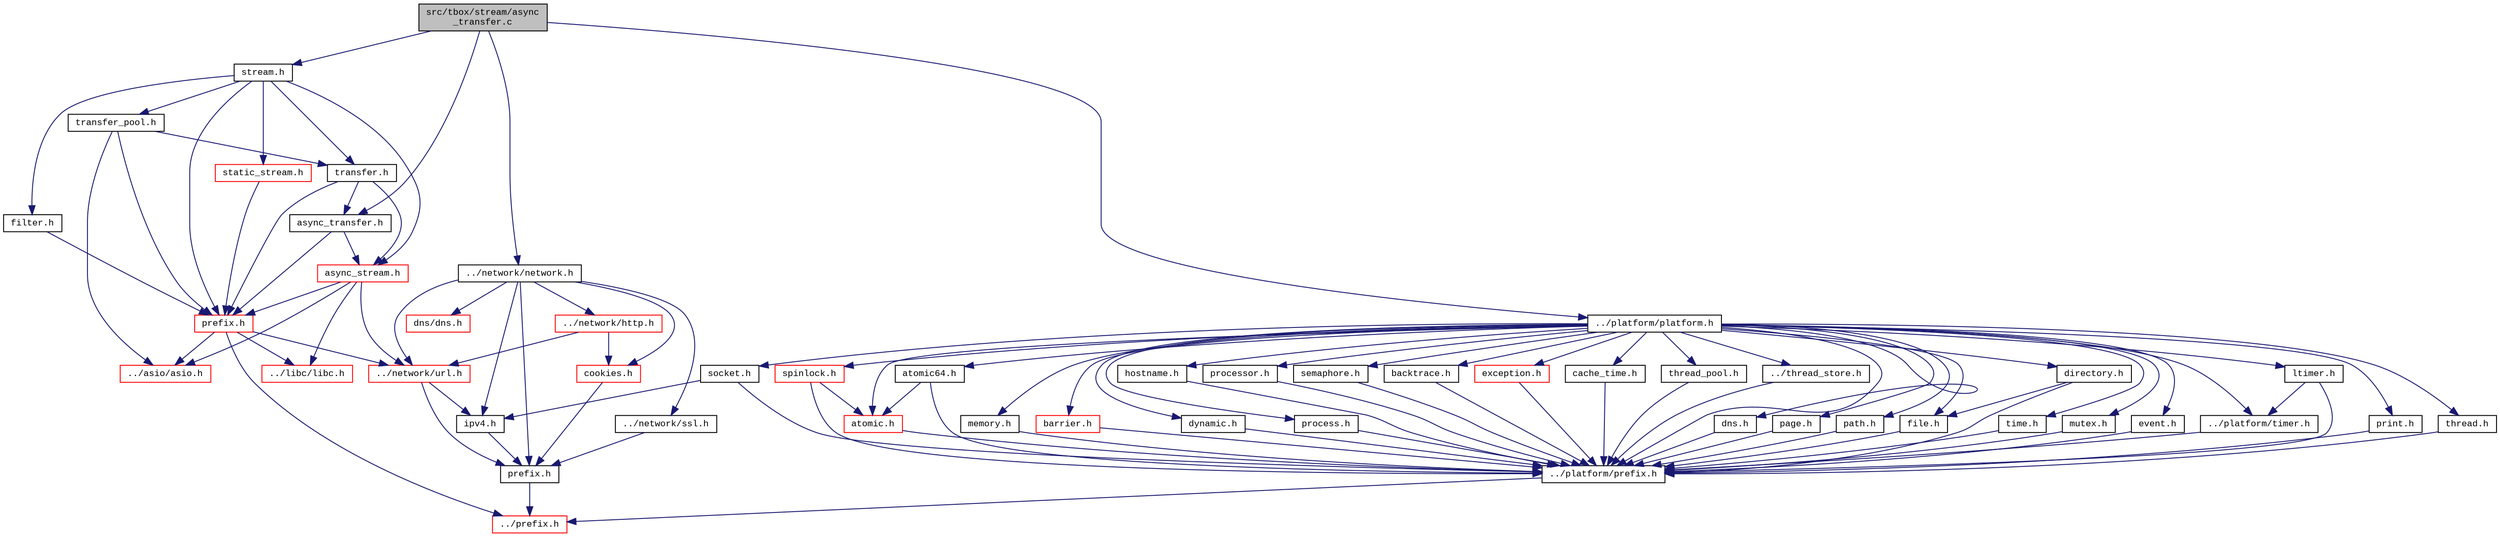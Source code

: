 digraph "src/tbox/stream/async_transfer.c"
{
  edge [fontname="CourierNew",fontsize="10",labelfontname="CourierNew",labelfontsize="10"];
  node [fontname="CourierNew",fontsize="10",shape=record];
  Node1 [label="src/tbox/stream/async\l_transfer.c",height=0.2,width=0.4,color="black", fillcolor="grey75", style="filled" fontcolor="black"];
  Node1 -> Node2 [color="midnightblue",fontsize="10",style="solid",fontname="CourierNew"];
  Node2 [label="stream.h",height=0.2,width=0.4,color="black", fillcolor="white", style="filled",URL="$d8/d95/stream_8h.html"];
  Node2 -> Node3 [color="midnightblue",fontsize="10",style="solid",fontname="CourierNew"];
  Node3 [label="prefix.h",height=0.2,width=0.4,color="red", fillcolor="white", style="filled",URL="$d2/dd0/stream_2prefix_8h_source.html"];
  Node3 -> Node4 [color="midnightblue",fontsize="10",style="solid",fontname="CourierNew"];
  Node4 [label="../prefix.h",height=0.2,width=0.4,color="red", fillcolor="white", style="filled",URL="$df/d5c/prefix_8h_source.html"];
  Node3 -> Node5 [color="midnightblue",fontsize="10",style="solid",fontname="CourierNew"];
  Node5 [label="../libc/libc.h",height=0.2,width=0.4,color="red", fillcolor="white", style="filled",URL="$db/dc8/libc_8h.html"];
  Node3 -> Node6 [color="midnightblue",fontsize="10",style="solid",fontname="CourierNew"];
  Node6 [label="../network/url.h",height=0.2,width=0.4,color="red", fillcolor="white", style="filled",URL="$d9/d0e/network_2url_8h_source.html"];
  Node6 -> Node7 [color="midnightblue",fontsize="10",style="solid",fontname="CourierNew"];
  Node7 [label="prefix.h",height=0.2,width=0.4,color="black", fillcolor="white", style="filled",URL="$d2/df3/network_2prefix_8h_source.html"];
  Node7 -> Node4 [color="midnightblue",fontsize="10",style="solid",fontname="CourierNew"];
  Node6 -> Node8 [color="midnightblue",fontsize="10",style="solid",fontname="CourierNew"];
  Node8 [label="ipv4.h",height=0.2,width=0.4,color="black", fillcolor="white", style="filled",URL="$d7/d19/ipv4_8h.html"];
  Node8 -> Node7 [color="midnightblue",fontsize="10",style="solid",fontname="CourierNew"];
  Node3 -> Node9 [color="midnightblue",fontsize="10",style="solid",fontname="CourierNew"];
  Node9 [label="../asio/asio.h",height=0.2,width=0.4,color="red", fillcolor="white", style="filled",URL="$d4/d68/asio_8h.html"];
  Node2 -> Node10 [color="midnightblue",fontsize="10",style="solid",fontname="CourierNew"];
  Node10 [label="async_stream.h",height=0.2,width=0.4,color="red", fillcolor="white", style="filled",URL="$d0/d4d/async__stream_8h.html"];
  Node10 -> Node3 [color="midnightblue",fontsize="10",style="solid",fontname="CourierNew"];
  Node10 -> Node9 [color="midnightblue",fontsize="10",style="solid",fontname="CourierNew"];
  Node10 -> Node5 [color="midnightblue",fontsize="10",style="solid",fontname="CourierNew"];
  Node10 -> Node6 [color="midnightblue",fontsize="10",style="solid",fontname="CourierNew"];
  Node2 -> Node11 [color="midnightblue",fontsize="10",style="solid",fontname="CourierNew"];
  Node11 [label="static_stream.h",height=0.2,width=0.4,color="red", fillcolor="white", style="filled",URL="$d4/deb/static__stream_8h.html"];
  Node11 -> Node3 [color="midnightblue",fontsize="10",style="solid",fontname="CourierNew"];
  Node2 -> Node12 [color="midnightblue",fontsize="10",style="solid",fontname="CourierNew"];
  Node12 [label="transfer.h",height=0.2,width=0.4,color="black", fillcolor="white", style="filled",URL="$d3/dc8/transfer_8h.html"];
  Node12 -> Node3 [color="midnightblue",fontsize="10",style="solid",fontname="CourierNew"];
  Node12 -> Node10 [color="midnightblue",fontsize="10",style="solid",fontname="CourierNew"];
  Node12 -> Node13 [color="midnightblue",fontsize="10",style="solid",fontname="CourierNew"];
  Node13 [label="async_transfer.h",height=0.2,width=0.4,color="black", fillcolor="white", style="filled",URL="$dc/d6d/async__transfer_8h.html"];
  Node13 -> Node3 [color="midnightblue",fontsize="10",style="solid",fontname="CourierNew"];
  Node13 -> Node10 [color="midnightblue",fontsize="10",style="solid",fontname="CourierNew"];
  Node2 -> Node14 [color="midnightblue",fontsize="10",style="solid",fontname="CourierNew"];
  Node14 [label="transfer_pool.h",height=0.2,width=0.4,color="black", fillcolor="white", style="filled",URL="$d0/dc6/transfer__pool_8h.html"];
  Node14 -> Node3 [color="midnightblue",fontsize="10",style="solid",fontname="CourierNew"];
  Node14 -> Node12 [color="midnightblue",fontsize="10",style="solid",fontname="CourierNew"];
  Node14 -> Node9 [color="midnightblue",fontsize="10",style="solid",fontname="CourierNew"];
  Node2 -> Node15 [color="midnightblue",fontsize="10",style="solid",fontname="CourierNew"];
  Node15 [label="filter.h",height=0.2,width=0.4,color="black", fillcolor="white", style="filled",URL="$dd/de7/filter_8h.html"];
  Node15 -> Node3 [color="midnightblue",fontsize="10",style="solid",fontname="CourierNew"];
  Node1 -> Node13 [color="midnightblue",fontsize="10",style="solid",fontname="CourierNew"];
  Node1 -> Node16 [color="midnightblue",fontsize="10",style="solid",fontname="CourierNew"];
  Node16 [label="../network/network.h",height=0.2,width=0.4,color="black", fillcolor="white", style="filled",URL="$d9/d94/network_8h.html"];
  Node16 -> Node7 [color="midnightblue",fontsize="10",style="solid",fontname="CourierNew"];
  Node16 -> Node17 [color="midnightblue",fontsize="10",style="solid",fontname="CourierNew"];
  Node17 [label="../network/ssl.h",height=0.2,width=0.4,color="black", fillcolor="white", style="filled",URL="$d7/d29/network_2ssl_8h_source.html"];
  Node17 -> Node7 [color="midnightblue",fontsize="10",style="solid",fontname="CourierNew"];
  Node16 -> Node6 [color="midnightblue",fontsize="10",style="solid",fontname="CourierNew"];
  Node16 -> Node8 [color="midnightblue",fontsize="10",style="solid",fontname="CourierNew"];
  Node16 -> Node18 [color="midnightblue",fontsize="10",style="solid",fontname="CourierNew"];
  Node18 [label="../network/http.h",height=0.2,width=0.4,color="red", fillcolor="white", style="filled",URL="$d0/ded/network_2http_8h_source.html"];
  Node18 -> Node19 [color="midnightblue",fontsize="10",style="solid",fontname="CourierNew"];
  Node19 [label="cookies.h",height=0.2,width=0.4,color="red", fillcolor="white", style="filled",URL="$da/dea/cookies_8h.html"];
  Node19 -> Node7 [color="midnightblue",fontsize="10",style="solid",fontname="CourierNew"];
  Node18 -> Node6 [color="midnightblue",fontsize="10",style="solid",fontname="CourierNew"];
  Node16 -> Node19 [color="midnightblue",fontsize="10",style="solid",fontname="CourierNew"];
  Node16 -> Node20 [color="midnightblue",fontsize="10",style="solid",fontname="CourierNew"];
  Node20 [label="dns/dns.h",height=0.2,width=0.4,color="red", fillcolor="white", style="filled",URL="$d6/d59/network_2dns_2dns_8h_source.html"];
  Node1 -> Node21 [color="midnightblue",fontsize="10",style="solid",fontname="CourierNew"];
  Node21 [label="../platform/platform.h",height=0.2,width=0.4,color="black", fillcolor="white", style="filled",URL="$de/d03/platform_8h.html"];
  Node21 -> Node22 [color="midnightblue",fontsize="10",style="solid",fontname="CourierNew"];
  Node22 [label="../platform/prefix.h",height=0.2,width=0.4,color="black", fillcolor="white", style="filled",URL="$db/dfa/platform_2prefix_8h_source.html"];
  Node22 -> Node4 [color="midnightblue",fontsize="10",style="solid",fontname="CourierNew"];
  Node21 -> Node23 [color="midnightblue",fontsize="10",style="solid",fontname="CourierNew"];
  Node23 [label="dns.h",height=0.2,width=0.4,color="black", fillcolor="white", style="filled",URL="$d9/d31/platform_2dns_8h_source.html"];
  Node23 -> Node22 [color="midnightblue",fontsize="10",style="solid",fontname="CourierNew"];
  Node21 -> Node24 [color="midnightblue",fontsize="10",style="solid",fontname="CourierNew"];
  Node24 [label="page.h",height=0.2,width=0.4,color="black", fillcolor="white", style="filled",URL="$de/dad/page_8h.html"];
  Node24 -> Node22 [color="midnightblue",fontsize="10",style="solid",fontname="CourierNew"];
  Node21 -> Node25 [color="midnightblue",fontsize="10",style="solid",fontname="CourierNew"];
  Node25 [label="path.h",height=0.2,width=0.4,color="black", fillcolor="white", style="filled",URL="$d7/dd4/path_8h_source.html"];
  Node25 -> Node22 [color="midnightblue",fontsize="10",style="solid",fontname="CourierNew"];
  Node21 -> Node26 [color="midnightblue",fontsize="10",style="solid",fontname="CourierNew"];
  Node26 [label="file.h",height=0.2,width=0.4,color="black", fillcolor="white", style="filled",URL="$d2/d4d/file_8h.html"];
  Node26 -> Node22 [color="midnightblue",fontsize="10",style="solid",fontname="CourierNew"];
  Node21 -> Node27 [color="midnightblue",fontsize="10",style="solid",fontname="CourierNew"];
  Node27 [label="time.h",height=0.2,width=0.4,color="black", fillcolor="white", style="filled",URL="$db/d97/platform_2time_8h_source.html"];
  Node27 -> Node22 [color="midnightblue",fontsize="10",style="solid",fontname="CourierNew"];
  Node21 -> Node28 [color="midnightblue",fontsize="10",style="solid",fontname="CourierNew"];
  Node28 [label="mutex.h",height=0.2,width=0.4,color="black", fillcolor="white", style="filled",URL="$d0/df8/mutex_8h.html"];
  Node28 -> Node22 [color="midnightblue",fontsize="10",style="solid",fontname="CourierNew"];
  Node21 -> Node29 [color="midnightblue",fontsize="10",style="solid",fontname="CourierNew"];
  Node29 [label="event.h",height=0.2,width=0.4,color="black", fillcolor="white", style="filled",URL="$dd/d20/event_8h.html"];
  Node29 -> Node22 [color="midnightblue",fontsize="10",style="solid",fontname="CourierNew"];
  Node21 -> Node30 [color="midnightblue",fontsize="10",style="solid",fontname="CourierNew"];
  Node30 [label="../platform/timer.h",height=0.2,width=0.4,color="black", fillcolor="white", style="filled",URL="$d5/dd0/timer_8h.html"];
  Node30 -> Node22 [color="midnightblue",fontsize="10",style="solid",fontname="CourierNew"];
  Node21 -> Node31 [color="midnightblue",fontsize="10",style="solid",fontname="CourierNew"];
  Node31 [label="print.h",height=0.2,width=0.4,color="black", fillcolor="white", style="filled",URL="$d5/d77/print_8h.html"];
  Node31 -> Node22 [color="midnightblue",fontsize="10",style="solid",fontname="CourierNew"];
  Node21 -> Node32 [color="midnightblue",fontsize="10",style="solid",fontname="CourierNew"];
  Node32 [label="ltimer.h",height=0.2,width=0.4,color="black", fillcolor="white", style="filled",URL="$d5/d7d/ltimer_8h.html"];
  Node32 -> Node22 [color="midnightblue",fontsize="10",style="solid",fontname="CourierNew"];
  Node32 -> Node30 [color="midnightblue",fontsize="10",style="solid",fontname="CourierNew"];
  Node21 -> Node33 [color="midnightblue",fontsize="10",style="solid",fontname="CourierNew"];
  Node33 [label="socket.h",height=0.2,width=0.4,color="black", fillcolor="white", style="filled",URL="$da/ddd/socket_8h.html"];
  Node33 -> Node22 [color="midnightblue",fontsize="10",style="solid",fontname="CourierNew"];
  Node33 -> Node8 [color="midnightblue",fontsize="10",style="solid",fontname="CourierNew"];
  Node21 -> Node34 [color="midnightblue",fontsize="10",style="solid",fontname="CourierNew"];
  Node34 [label="thread.h",height=0.2,width=0.4,color="black", fillcolor="white", style="filled",URL="$db/dd5/thread_8h.html"];
  Node34 -> Node22 [color="midnightblue",fontsize="10",style="solid",fontname="CourierNew"];
  Node21 -> Node35 [color="midnightblue",fontsize="10",style="solid",fontname="CourierNew"];
  Node35 [label="atomic.h",height=0.2,width=0.4,color="red", fillcolor="white", style="filled",URL="$dd/d02/atomic_8h_source.html"];
  Node35 -> Node22 [color="midnightblue",fontsize="10",style="solid",fontname="CourierNew"];
  Node21 -> Node36 [color="midnightblue",fontsize="10",style="solid",fontname="CourierNew"];
  Node36 [label="memory.h",height=0.2,width=0.4,color="black", fillcolor="white", style="filled",URL="$d0/db0/platform_2memory_8h_source.html"];
  Node36 -> Node22 [color="midnightblue",fontsize="10",style="solid",fontname="CourierNew"];
  Node21 -> Node37 [color="midnightblue",fontsize="10",style="solid",fontname="CourierNew"];
  Node37 [label="barrier.h",height=0.2,width=0.4,color="red", fillcolor="white", style="filled",URL="$df/d9a/barrier_8h_source.html"];
  Node37 -> Node22 [color="midnightblue",fontsize="10",style="solid",fontname="CourierNew"];
  Node21 -> Node38 [color="midnightblue",fontsize="10",style="solid",fontname="CourierNew"];
  Node38 [label="dynamic.h",height=0.2,width=0.4,color="black", fillcolor="white", style="filled",URL="$df/dd3/dynamic_8h_source.html"];
  Node38 -> Node22 [color="midnightblue",fontsize="10",style="solid",fontname="CourierNew"];
  Node21 -> Node39 [color="midnightblue",fontsize="10",style="solid",fontname="CourierNew"];
  Node39 [label="process.h",height=0.2,width=0.4,color="black", fillcolor="white", style="filled",URL="$da/d42/process_8h.html"];
  Node39 -> Node22 [color="midnightblue",fontsize="10",style="solid",fontname="CourierNew"];
  Node21 -> Node40 [color="midnightblue",fontsize="10",style="solid",fontname="CourierNew"];
  Node40 [label="spinlock.h",height=0.2,width=0.4,color="red", fillcolor="white", style="filled",URL="$df/d63/spinlock_8h.html"];
  Node40 -> Node22 [color="midnightblue",fontsize="10",style="solid",fontname="CourierNew"];
  Node40 -> Node35 [color="midnightblue",fontsize="10",style="solid",fontname="CourierNew"];
  Node21 -> Node41 [color="midnightblue",fontsize="10",style="solid",fontname="CourierNew"];
  Node41 [label="atomic64.h",height=0.2,width=0.4,color="black", fillcolor="white", style="filled",URL="$df/dd4/atomic64_8h_source.html"];
  Node41 -> Node22 [color="midnightblue",fontsize="10",style="solid",fontname="CourierNew"];
  Node41 -> Node35 [color="midnightblue",fontsize="10",style="solid",fontname="CourierNew"];
  Node21 -> Node42 [color="midnightblue",fontsize="10",style="solid",fontname="CourierNew"];
  Node42 [label="hostname.h",height=0.2,width=0.4,color="black", fillcolor="white", style="filled",URL="$d4/de1/hostname_8h.html"];
  Node42 -> Node22 [color="midnightblue",fontsize="10",style="solid",fontname="CourierNew"];
  Node21 -> Node43 [color="midnightblue",fontsize="10",style="solid",fontname="CourierNew"];
  Node43 [label="processor.h",height=0.2,width=0.4,color="black", fillcolor="white", style="filled",URL="$d9/d99/processor_8h.html"];
  Node43 -> Node22 [color="midnightblue",fontsize="10",style="solid",fontname="CourierNew"];
  Node21 -> Node44 [color="midnightblue",fontsize="10",style="solid",fontname="CourierNew"];
  Node44 [label="semaphore.h",height=0.2,width=0.4,color="black", fillcolor="white", style="filled",URL="$d6/dc6/semaphore_8h.html"];
  Node44 -> Node22 [color="midnightblue",fontsize="10",style="solid",fontname="CourierNew"];
  Node21 -> Node45 [color="midnightblue",fontsize="10",style="solid",fontname="CourierNew"];
  Node45 [label="backtrace.h",height=0.2,width=0.4,color="black", fillcolor="white", style="filled",URL="$d3/dda/backtrace_8h.html"];
  Node45 -> Node22 [color="midnightblue",fontsize="10",style="solid",fontname="CourierNew"];
  Node21 -> Node46 [color="midnightblue",fontsize="10",style="solid",fontname="CourierNew"];
  Node46 [label="directory.h",height=0.2,width=0.4,color="black", fillcolor="white", style="filled",URL="$d9/d0f/directory_8h.html"];
  Node46 -> Node22 [color="midnightblue",fontsize="10",style="solid",fontname="CourierNew"];
  Node46 -> Node26 [color="midnightblue",fontsize="10",style="solid",fontname="CourierNew"];
  Node21 -> Node47 [color="midnightblue",fontsize="10",style="solid",fontname="CourierNew"];
  Node47 [label="exception.h",height=0.2,width=0.4,color="red", fillcolor="white", style="filled",URL="$dd/d2d/exception_8h_source.html"];
  Node47 -> Node22 [color="midnightblue",fontsize="10",style="solid",fontname="CourierNew"];
  Node21 -> Node48 [color="midnightblue",fontsize="10",style="solid",fontname="CourierNew"];
  Node48 [label="cache_time.h",height=0.2,width=0.4,color="black", fillcolor="white", style="filled",URL="$d4/d37/cache__time_8h.html"];
  Node48 -> Node22 [color="midnightblue",fontsize="10",style="solid",fontname="CourierNew"];
  Node21 -> Node49 [color="midnightblue",fontsize="10",style="solid",fontname="CourierNew"];
  Node49 [label="thread_pool.h",height=0.2,width=0.4,color="black", fillcolor="white", style="filled",URL="$d3/dec/thread__pool_8h.html"];
  Node49 -> Node22 [color="midnightblue",fontsize="10",style="solid",fontname="CourierNew"];
  Node21 -> Node50 [color="midnightblue",fontsize="10",style="solid",fontname="CourierNew"];
  Node50 [label="../thread_store.h",height=0.2,width=0.4,color="black", fillcolor="white", style="filled",URL="$d8/d4a/thread__store_8h.html"];
  Node50 -> Node22 [color="midnightblue",fontsize="10",style="solid",fontname="CourierNew"];
}
